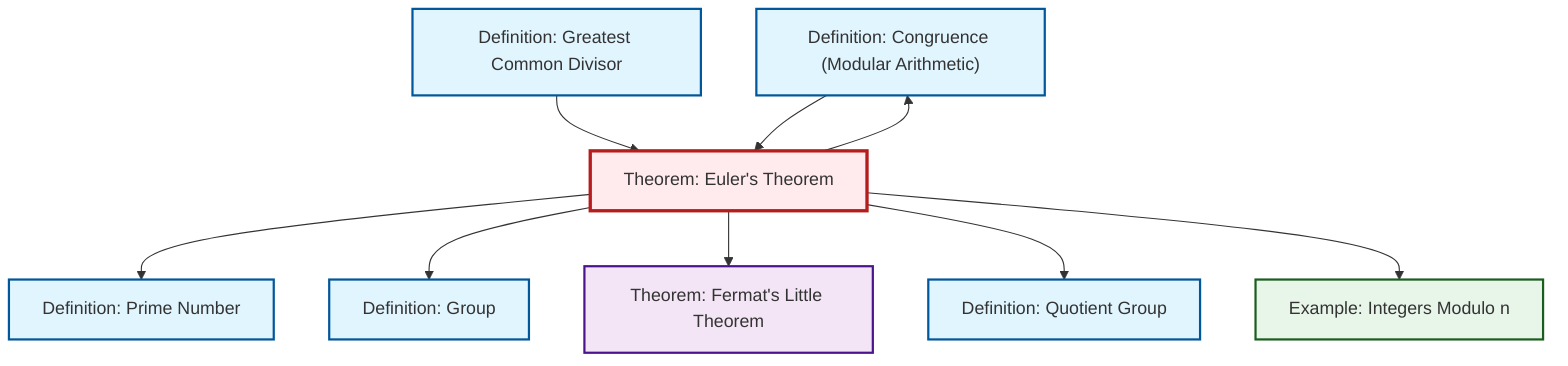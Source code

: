graph TD
    classDef definition fill:#e1f5fe,stroke:#01579b,stroke-width:2px
    classDef theorem fill:#f3e5f5,stroke:#4a148c,stroke-width:2px
    classDef axiom fill:#fff3e0,stroke:#e65100,stroke-width:2px
    classDef example fill:#e8f5e9,stroke:#1b5e20,stroke-width:2px
    classDef current fill:#ffebee,stroke:#b71c1c,stroke-width:3px
    def-prime["Definition: Prime Number"]:::definition
    def-quotient-group["Definition: Quotient Group"]:::definition
    def-congruence["Definition: Congruence (Modular Arithmetic)"]:::definition
    thm-euler["Theorem: Euler's Theorem"]:::theorem
    def-group["Definition: Group"]:::definition
    def-gcd["Definition: Greatest Common Divisor"]:::definition
    thm-fermat-little["Theorem: Fermat's Little Theorem"]:::theorem
    ex-quotient-integers-mod-n["Example: Integers Modulo n"]:::example
    thm-euler --> def-prime
    def-gcd --> thm-euler
    thm-euler --> def-group
    thm-euler --> thm-fermat-little
    def-congruence --> thm-euler
    thm-euler --> def-quotient-group
    thm-euler --> def-congruence
    thm-euler --> ex-quotient-integers-mod-n
    class thm-euler current